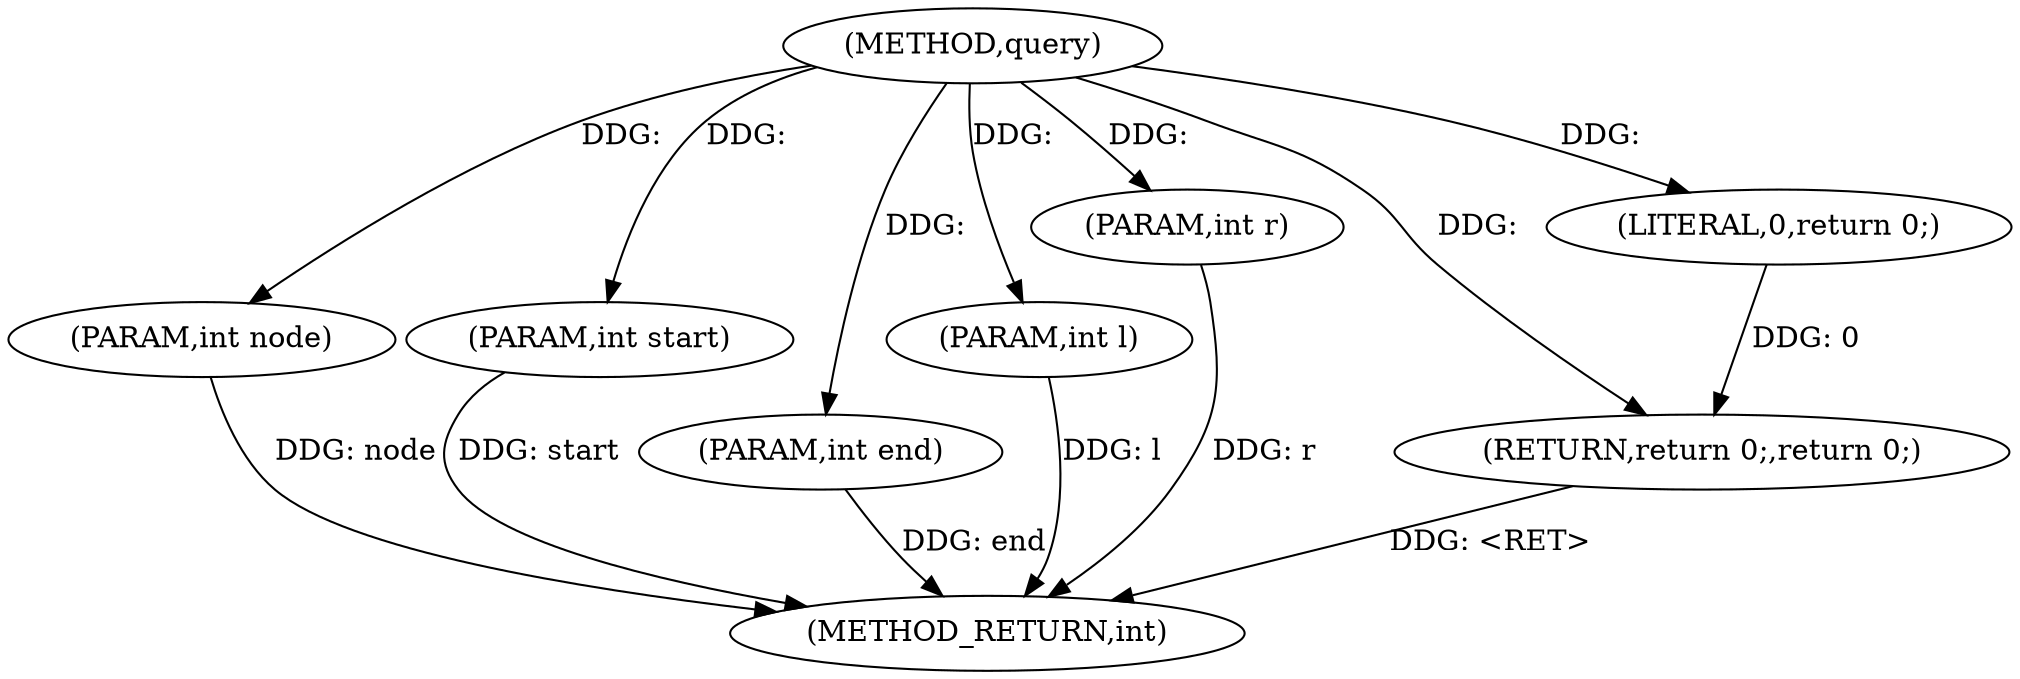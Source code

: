 digraph "query" {  
"1000133" [label = "(METHOD,query)" ]
"1000186" [label = "(METHOD_RETURN,int)" ]
"1000134" [label = "(PARAM,int node)" ]
"1000135" [label = "(PARAM,int start)" ]
"1000136" [label = "(PARAM,int end)" ]
"1000137" [label = "(PARAM,int l)" ]
"1000138" [label = "(PARAM,int r)" ]
"1000141" [label = "(RETURN,return 0;,return 0;)" ]
"1000142" [label = "(LITERAL,0,return 0;)" ]
  "1000134" -> "1000186"  [ label = "DDG: node"] 
  "1000135" -> "1000186"  [ label = "DDG: start"] 
  "1000136" -> "1000186"  [ label = "DDG: end"] 
  "1000137" -> "1000186"  [ label = "DDG: l"] 
  "1000138" -> "1000186"  [ label = "DDG: r"] 
  "1000141" -> "1000186"  [ label = "DDG: <RET>"] 
  "1000133" -> "1000134"  [ label = "DDG: "] 
  "1000133" -> "1000135"  [ label = "DDG: "] 
  "1000133" -> "1000136"  [ label = "DDG: "] 
  "1000133" -> "1000137"  [ label = "DDG: "] 
  "1000133" -> "1000138"  [ label = "DDG: "] 
  "1000142" -> "1000141"  [ label = "DDG: 0"] 
  "1000133" -> "1000141"  [ label = "DDG: "] 
  "1000133" -> "1000142"  [ label = "DDG: "] 
}
